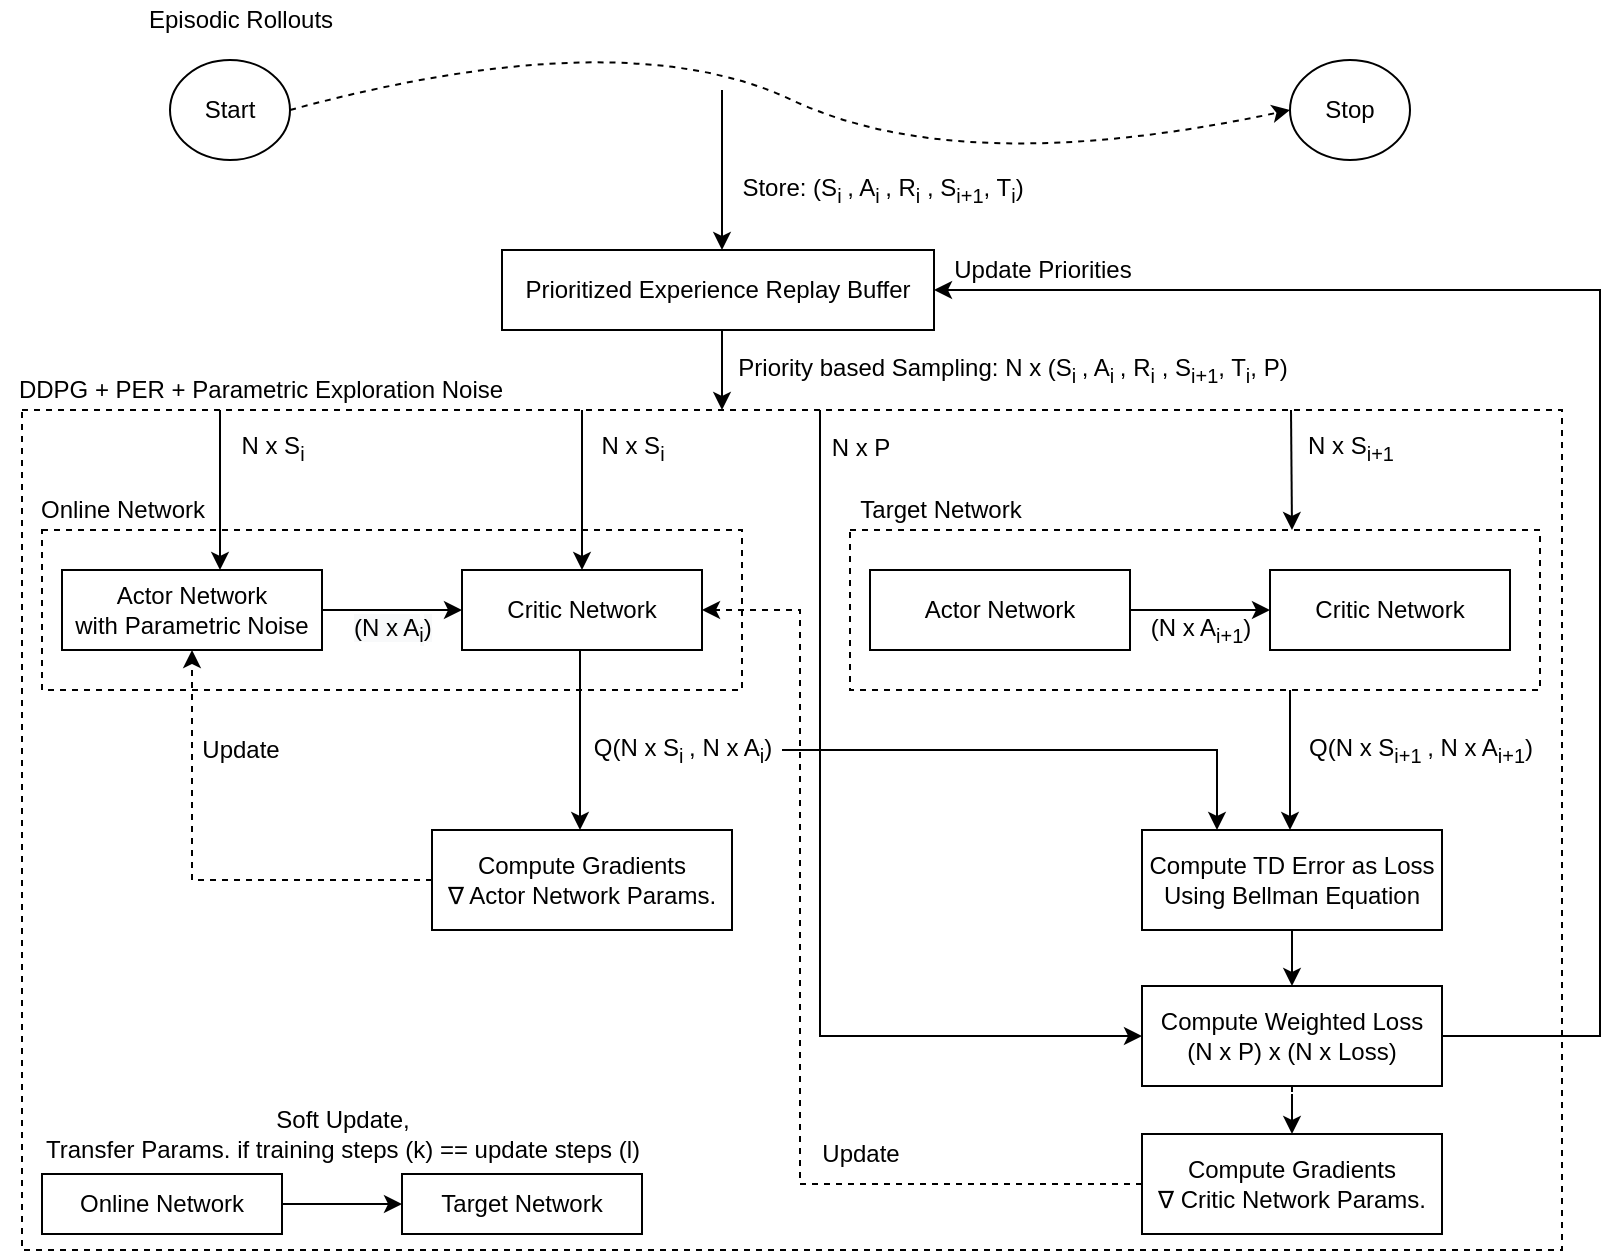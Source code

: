 <mxfile version="16.5.2" type="device"><diagram id="kTRMjmsaQn8JlxM7AO75" name="Page-1"><mxGraphModel dx="1422" dy="786" grid="1" gridSize="10" guides="1" tooltips="1" connect="1" arrows="1" fold="1" page="1" pageScale="1" pageWidth="827" pageHeight="1169" math="0" shadow="0"><root><mxCell id="0"/><mxCell id="1" parent="0"/><mxCell id="9P8VMHmREc_Mkh1Rg7YN-19" value="" style="rounded=0;whiteSpace=wrap;html=1;dashed=1;" vertex="1" parent="1"><mxGeometry x="21" y="310" width="770" height="420" as="geometry"/></mxCell><mxCell id="9P8VMHmREc_Mkh1Rg7YN-13" value="" style="rounded=0;whiteSpace=wrap;html=1;dashed=1;" vertex="1" parent="1"><mxGeometry x="31" y="370" width="350" height="80" as="geometry"/></mxCell><mxCell id="9P8VMHmREc_Mkh1Rg7YN-2" value="Episodic Rollouts" style="text;html=1;align=center;verticalAlign=middle;resizable=0;points=[];autosize=1;strokeColor=none;fillColor=none;" vertex="1" parent="1"><mxGeometry x="75" y="105" width="110" height="20" as="geometry"/></mxCell><mxCell id="9P8VMHmREc_Mkh1Rg7YN-3" value="Start" style="ellipse;whiteSpace=wrap;html=1;" vertex="1" parent="1"><mxGeometry x="95" y="135" width="60" height="50" as="geometry"/></mxCell><mxCell id="9P8VMHmREc_Mkh1Rg7YN-4" value="Stop" style="ellipse;whiteSpace=wrap;html=1;" vertex="1" parent="1"><mxGeometry x="655" y="135" width="60" height="50" as="geometry"/></mxCell><mxCell id="9P8VMHmREc_Mkh1Rg7YN-5" value="" style="curved=1;endArrow=classic;html=1;rounded=0;entryX=0;entryY=0.5;entryDx=0;entryDy=0;exitX=1;exitY=0.5;exitDx=0;exitDy=0;dashed=1;" edge="1" parent="1" source="9P8VMHmREc_Mkh1Rg7YN-3" target="9P8VMHmREc_Mkh1Rg7YN-4"><mxGeometry width="50" height="50" relative="1" as="geometry"><mxPoint x="371" y="445" as="sourcePoint"/><mxPoint x="421" y="395" as="targetPoint"/><Array as="points"><mxPoint x="321" y="115"/><mxPoint x="491" y="195"/></Array></mxGeometry></mxCell><mxCell id="9P8VMHmREc_Mkh1Rg7YN-63" style="edgeStyle=orthogonalEdgeStyle;rounded=0;orthogonalLoop=1;jettySize=auto;html=1;entryX=0;entryY=0.5;entryDx=0;entryDy=0;fontSize=12;fontColor=#000000;" edge="1" parent="1" target="9P8VMHmREc_Mkh1Rg7YN-44"><mxGeometry relative="1" as="geometry"><mxPoint x="420" y="310" as="sourcePoint"/><Array as="points"><mxPoint x="420" y="623"/></Array></mxGeometry></mxCell><mxCell id="9P8VMHmREc_Mkh1Rg7YN-6" value="Prioritized Experience Replay Buffer" style="rounded=0;whiteSpace=wrap;html=1;" vertex="1" parent="1"><mxGeometry x="261" y="230" width="216" height="40" as="geometry"/></mxCell><mxCell id="9P8VMHmREc_Mkh1Rg7YN-7" value="" style="endArrow=classic;html=1;rounded=0;" edge="1" parent="1"><mxGeometry width="50" height="50" relative="1" as="geometry"><mxPoint x="371" y="150" as="sourcePoint"/><mxPoint x="371" y="230" as="targetPoint"/></mxGeometry></mxCell><mxCell id="9P8VMHmREc_Mkh1Rg7YN-8" value="Store: (S&lt;sub&gt;i &lt;/sub&gt;, A&lt;sub&gt;i&amp;nbsp;&lt;/sub&gt;, R&lt;sub&gt;i&lt;/sub&gt; , S&lt;sub&gt;i+1&lt;/sub&gt;, T&lt;sub&gt;i&lt;/sub&gt;)" style="text;html=1;align=center;verticalAlign=middle;resizable=0;points=[];autosize=1;strokeColor=none;fillColor=none;" vertex="1" parent="1"><mxGeometry x="371" y="190" width="160" height="20" as="geometry"/></mxCell><mxCell id="9P8VMHmREc_Mkh1Rg7YN-9" value="" style="endArrow=classic;html=1;rounded=0;" edge="1" parent="1"><mxGeometry width="50" height="50" relative="1" as="geometry"><mxPoint x="371" y="270" as="sourcePoint"/><mxPoint x="371" y="310" as="targetPoint"/></mxGeometry></mxCell><mxCell id="9P8VMHmREc_Mkh1Rg7YN-10" value="Priority based Sampling: N x (S&lt;sub&gt;i &lt;/sub&gt;, A&lt;sub&gt;i&amp;nbsp;&lt;/sub&gt;, R&lt;sub&gt;i&lt;/sub&gt; , S&lt;sub&gt;i+1&lt;/sub&gt;, T&lt;sub&gt;i&lt;/sub&gt;, P)" style="text;html=1;align=center;verticalAlign=middle;resizable=0;points=[];autosize=1;strokeColor=none;fillColor=none;" vertex="1" parent="1"><mxGeometry x="371" y="280" width="290" height="20" as="geometry"/></mxCell><mxCell id="9P8VMHmREc_Mkh1Rg7YN-30" style="edgeStyle=orthogonalEdgeStyle;rounded=0;orthogonalLoop=1;jettySize=auto;html=1;exitX=1;exitY=0.5;exitDx=0;exitDy=0;" edge="1" parent="1" source="9P8VMHmREc_Mkh1Rg7YN-11" target="9P8VMHmREc_Mkh1Rg7YN-12"><mxGeometry relative="1" as="geometry"/></mxCell><mxCell id="9P8VMHmREc_Mkh1Rg7YN-11" value="Actor Network&lt;br&gt;with Parametric Noise" style="rounded=0;whiteSpace=wrap;html=1;" vertex="1" parent="1"><mxGeometry x="41" y="390" width="130" height="40" as="geometry"/></mxCell><mxCell id="9P8VMHmREc_Mkh1Rg7YN-12" value="Critic Network" style="rounded=0;whiteSpace=wrap;html=1;" vertex="1" parent="1"><mxGeometry x="241" y="390" width="120" height="40" as="geometry"/></mxCell><mxCell id="9P8VMHmREc_Mkh1Rg7YN-14" value="Online Network" style="text;html=1;align=center;verticalAlign=middle;resizable=0;points=[];autosize=1;strokeColor=none;fillColor=none;" vertex="1" parent="1"><mxGeometry x="21" y="350" width="100" height="20" as="geometry"/></mxCell><mxCell id="9P8VMHmREc_Mkh1Rg7YN-18" value="Target Network" style="text;html=1;align=center;verticalAlign=middle;resizable=0;points=[];autosize=1;strokeColor=none;fillColor=none;" vertex="1" parent="1"><mxGeometry x="430" y="350" width="100" height="20" as="geometry"/></mxCell><mxCell id="9P8VMHmREc_Mkh1Rg7YN-20" value="" style="endArrow=classic;html=1;rounded=0;" edge="1" parent="1"><mxGeometry width="50" height="50" relative="1" as="geometry"><mxPoint x="120" y="310" as="sourcePoint"/><mxPoint x="120" y="390" as="targetPoint"/></mxGeometry></mxCell><mxCell id="9P8VMHmREc_Mkh1Rg7YN-21" value="" style="endArrow=classic;html=1;rounded=0;entryX=0.5;entryY=0;entryDx=0;entryDy=0;" edge="1" parent="1" target="9P8VMHmREc_Mkh1Rg7YN-12"><mxGeometry width="50" height="50" relative="1" as="geometry"><mxPoint x="301" y="310" as="sourcePoint"/><mxPoint x="301" y="390" as="targetPoint"/></mxGeometry></mxCell><mxCell id="9P8VMHmREc_Mkh1Rg7YN-23" value="" style="endArrow=classic;html=1;rounded=0;" edge="1" parent="1"><mxGeometry width="50" height="50" relative="1" as="geometry"><mxPoint x="655.5" y="310" as="sourcePoint"/><mxPoint x="656" y="370" as="targetPoint"/></mxGeometry></mxCell><mxCell id="9P8VMHmREc_Mkh1Rg7YN-24" value="N x S&lt;sub&gt;i&lt;/sub&gt;" style="text;html=1;align=center;verticalAlign=middle;resizable=0;points=[];autosize=1;strokeColor=none;fillColor=none;" vertex="1" parent="1"><mxGeometry x="121" y="319" width="50" height="20" as="geometry"/></mxCell><mxCell id="9P8VMHmREc_Mkh1Rg7YN-25" value="N x S&lt;sub&gt;i&lt;/sub&gt;" style="text;html=1;align=center;verticalAlign=middle;resizable=0;points=[];autosize=1;strokeColor=none;fillColor=none;" vertex="1" parent="1"><mxGeometry x="301" y="319" width="50" height="20" as="geometry"/></mxCell><mxCell id="9P8VMHmREc_Mkh1Rg7YN-27" value="N x S&lt;sub&gt;i+1&lt;/sub&gt;" style="text;html=1;align=center;verticalAlign=middle;resizable=0;points=[];autosize=1;strokeColor=none;fillColor=none;" vertex="1" parent="1"><mxGeometry x="655" y="319" width="60" height="20" as="geometry"/></mxCell><mxCell id="9P8VMHmREc_Mkh1Rg7YN-32" value="" style="endArrow=classic;html=1;rounded=0;" edge="1" parent="1"><mxGeometry width="50" height="50" relative="1" as="geometry"><mxPoint x="300" y="430" as="sourcePoint"/><mxPoint x="300" y="520" as="targetPoint"/></mxGeometry></mxCell><mxCell id="9P8VMHmREc_Mkh1Rg7YN-42" style="edgeStyle=orthogonalEdgeStyle;rounded=0;orthogonalLoop=1;jettySize=auto;html=1;entryX=0.25;entryY=0;entryDx=0;entryDy=0;fontSize=12;fontColor=#000000;" edge="1" parent="1" source="9P8VMHmREc_Mkh1Rg7YN-33" target="9P8VMHmREc_Mkh1Rg7YN-41"><mxGeometry relative="1" as="geometry"/></mxCell><mxCell id="9P8VMHmREc_Mkh1Rg7YN-33" value="Q(N x S&lt;sub&gt;i&amp;nbsp;&lt;/sub&gt;, N x A&lt;sub&gt;i&lt;/sub&gt;)" style="text;html=1;align=center;verticalAlign=middle;resizable=0;points=[];autosize=1;strokeColor=none;fillColor=none;" vertex="1" parent="1"><mxGeometry x="301" y="470" width="100" height="20" as="geometry"/></mxCell><mxCell id="9P8VMHmREc_Mkh1Rg7YN-35" style="edgeStyle=orthogonalEdgeStyle;rounded=0;orthogonalLoop=1;jettySize=auto;html=1;entryX=0.5;entryY=1;entryDx=0;entryDy=0;fontSize=12;fontColor=#000000;dashed=1;" edge="1" parent="1" source="9P8VMHmREc_Mkh1Rg7YN-34" target="9P8VMHmREc_Mkh1Rg7YN-11"><mxGeometry relative="1" as="geometry"/></mxCell><mxCell id="9P8VMHmREc_Mkh1Rg7YN-34" value="Compute Gradients&lt;br&gt;&lt;span style=&quot;font-family: &amp;#34;arial&amp;#34; , sans-serif ; text-align: left&quot;&gt;&lt;font style=&quot;font-size: 12px&quot;&gt;∇ Actor Network Params.&lt;/font&gt;&lt;/span&gt;" style="rounded=0;whiteSpace=wrap;html=1;" vertex="1" parent="1"><mxGeometry x="226" y="520" width="150" height="50" as="geometry"/></mxCell><mxCell id="9P8VMHmREc_Mkh1Rg7YN-36" value="Update" style="text;html=1;align=center;verticalAlign=middle;resizable=0;points=[];autosize=1;strokeColor=none;fillColor=none;fontSize=12;fontColor=#000000;" vertex="1" parent="1"><mxGeometry x="105" y="470" width="50" height="20" as="geometry"/></mxCell><mxCell id="9P8VMHmREc_Mkh1Rg7YN-39" value="" style="endArrow=classic;html=1;rounded=0;" edge="1" parent="1"><mxGeometry width="50" height="50" relative="1" as="geometry"><mxPoint x="655" y="450" as="sourcePoint"/><mxPoint x="655" y="520" as="targetPoint"/></mxGeometry></mxCell><mxCell id="9P8VMHmREc_Mkh1Rg7YN-40" value="Q(N x S&lt;sub&gt;i+1&amp;nbsp;&lt;/sub&gt;, N x A&lt;sub&gt;i+1&lt;/sub&gt;)" style="text;html=1;align=center;verticalAlign=middle;resizable=0;points=[];autosize=1;strokeColor=none;fillColor=none;" vertex="1" parent="1"><mxGeometry x="655" y="470" width="130" height="20" as="geometry"/></mxCell><mxCell id="9P8VMHmREc_Mkh1Rg7YN-45" style="edgeStyle=orthogonalEdgeStyle;rounded=0;orthogonalLoop=1;jettySize=auto;html=1;fontSize=12;fontColor=#000000;" edge="1" parent="1" source="9P8VMHmREc_Mkh1Rg7YN-41" target="9P8VMHmREc_Mkh1Rg7YN-44"><mxGeometry relative="1" as="geometry"/></mxCell><mxCell id="9P8VMHmREc_Mkh1Rg7YN-41" value="Compute TD Error as Loss&lt;br&gt;Using Bellman Equation" style="rounded=0;whiteSpace=wrap;html=1;" vertex="1" parent="1"><mxGeometry x="581" y="520" width="150" height="50" as="geometry"/></mxCell><mxCell id="9P8VMHmREc_Mkh1Rg7YN-43" value="DDPG + PER + Parametric Exploration Noise" style="text;html=1;align=center;verticalAlign=middle;resizable=0;points=[];autosize=1;strokeColor=none;fillColor=none;fontSize=12;fontColor=#000000;" vertex="1" parent="1"><mxGeometry x="10" y="290" width="260" height="20" as="geometry"/></mxCell><mxCell id="9P8VMHmREc_Mkh1Rg7YN-54" style="edgeStyle=orthogonalEdgeStyle;rounded=0;orthogonalLoop=1;jettySize=auto;html=1;entryX=0.5;entryY=0;entryDx=0;entryDy=0;dashed=1;fontSize=12;fontColor=#000000;" edge="1" parent="1" source="9P8VMHmREc_Mkh1Rg7YN-44" target="9P8VMHmREc_Mkh1Rg7YN-52"><mxGeometry relative="1" as="geometry"/></mxCell><mxCell id="9P8VMHmREc_Mkh1Rg7YN-55" style="edgeStyle=orthogonalEdgeStyle;rounded=0;orthogonalLoop=1;jettySize=auto;html=1;entryX=1;entryY=0.5;entryDx=0;entryDy=0;fontSize=12;fontColor=#000000;" edge="1" parent="1" source="9P8VMHmREc_Mkh1Rg7YN-44" target="9P8VMHmREc_Mkh1Rg7YN-6"><mxGeometry relative="1" as="geometry"><Array as="points"><mxPoint x="810" y="623"/><mxPoint x="810" y="250"/></Array></mxGeometry></mxCell><mxCell id="9P8VMHmREc_Mkh1Rg7YN-44" value="Compute Weighted Loss&lt;br&gt;(N x P)&amp;nbsp;x (N x Loss)" style="rounded=0;whiteSpace=wrap;html=1;" vertex="1" parent="1"><mxGeometry x="581" y="598" width="150" height="50" as="geometry"/></mxCell><mxCell id="9P8VMHmREc_Mkh1Rg7YN-47" value="Update" style="text;html=1;align=center;verticalAlign=middle;resizable=0;points=[];autosize=1;strokeColor=none;fillColor=none;fontSize=12;fontColor=#000000;" vertex="1" parent="1"><mxGeometry x="415" y="672" width="50" height="20" as="geometry"/></mxCell><mxCell id="9P8VMHmREc_Mkh1Rg7YN-50" style="edgeStyle=orthogonalEdgeStyle;rounded=0;orthogonalLoop=1;jettySize=auto;html=1;entryX=0;entryY=0.5;entryDx=0;entryDy=0;fontSize=12;fontColor=#000000;" edge="1" parent="1" source="9P8VMHmREc_Mkh1Rg7YN-48" target="9P8VMHmREc_Mkh1Rg7YN-49"><mxGeometry relative="1" as="geometry"/></mxCell><mxCell id="9P8VMHmREc_Mkh1Rg7YN-48" value="Online Network" style="rounded=0;whiteSpace=wrap;html=1;labelBackgroundColor=none;fontSize=12;fontColor=#000000;" vertex="1" parent="1"><mxGeometry x="31" y="692" width="120" height="30" as="geometry"/></mxCell><mxCell id="9P8VMHmREc_Mkh1Rg7YN-49" value="Target Network" style="rounded=0;whiteSpace=wrap;html=1;labelBackgroundColor=none;fontSize=12;fontColor=#000000;" vertex="1" parent="1"><mxGeometry x="211" y="692" width="120" height="30" as="geometry"/></mxCell><mxCell id="9P8VMHmREc_Mkh1Rg7YN-51" value="Soft Update,&lt;br&gt;Transfer Params. if training steps (k) == update steps (l)" style="text;html=1;align=center;verticalAlign=middle;resizable=0;points=[];autosize=1;strokeColor=none;fillColor=none;fontSize=12;fontColor=#000000;" vertex="1" parent="1"><mxGeometry x="26" y="657" width="310" height="30" as="geometry"/></mxCell><mxCell id="9P8VMHmREc_Mkh1Rg7YN-53" style="edgeStyle=orthogonalEdgeStyle;rounded=0;orthogonalLoop=1;jettySize=auto;html=1;entryX=1;entryY=0.5;entryDx=0;entryDy=0;fontSize=12;fontColor=#000000;dashed=1;" edge="1" parent="1" source="9P8VMHmREc_Mkh1Rg7YN-52" target="9P8VMHmREc_Mkh1Rg7YN-12"><mxGeometry relative="1" as="geometry"><Array as="points"><mxPoint x="410" y="697"/><mxPoint x="410" y="410"/></Array></mxGeometry></mxCell><mxCell id="9P8VMHmREc_Mkh1Rg7YN-52" value="Compute Gradients&lt;br&gt;&lt;span style=&quot;font-family: &amp;#34;arial&amp;#34; , sans-serif ; text-align: left&quot;&gt;&lt;font style=&quot;font-size: 12px&quot;&gt;∇ Critic Network Params.&lt;/font&gt;&lt;/span&gt;" style="rounded=0;whiteSpace=wrap;html=1;" vertex="1" parent="1"><mxGeometry x="581" y="672" width="150" height="50" as="geometry"/></mxCell><mxCell id="9P8VMHmREc_Mkh1Rg7YN-56" value="Update Priorities" style="text;html=1;align=center;verticalAlign=middle;resizable=0;points=[];autosize=1;strokeColor=none;fillColor=none;fontSize=12;fontColor=#000000;" vertex="1" parent="1"><mxGeometry x="481" y="230" width="100" height="20" as="geometry"/></mxCell><mxCell id="9P8VMHmREc_Mkh1Rg7YN-57" value="" style="rounded=0;whiteSpace=wrap;html=1;dashed=1;" vertex="1" parent="1"><mxGeometry x="435" y="370" width="345" height="80" as="geometry"/></mxCell><mxCell id="9P8VMHmREc_Mkh1Rg7YN-60" style="edgeStyle=orthogonalEdgeStyle;rounded=0;orthogonalLoop=1;jettySize=auto;html=1;exitX=1;exitY=0.5;exitDx=0;exitDy=0;entryX=0;entryY=0.5;entryDx=0;entryDy=0;fontSize=12;fontColor=#000000;" edge="1" parent="1" source="9P8VMHmREc_Mkh1Rg7YN-58" target="9P8VMHmREc_Mkh1Rg7YN-59"><mxGeometry relative="1" as="geometry"/></mxCell><mxCell id="9P8VMHmREc_Mkh1Rg7YN-58" value="Actor Network" style="rounded=0;whiteSpace=wrap;html=1;" vertex="1" parent="1"><mxGeometry x="445" y="390" width="130" height="40" as="geometry"/></mxCell><mxCell id="9P8VMHmREc_Mkh1Rg7YN-59" value="Critic Network" style="rounded=0;whiteSpace=wrap;html=1;" vertex="1" parent="1"><mxGeometry x="645" y="390" width="120" height="40" as="geometry"/></mxCell><mxCell id="9P8VMHmREc_Mkh1Rg7YN-61" value="(N x A&lt;sub&gt;i+1&lt;/sub&gt;)" style="text;html=1;align=center;verticalAlign=middle;resizable=0;points=[];autosize=1;strokeColor=none;fillColor=none;fontSize=12;fontColor=#000000;" vertex="1" parent="1"><mxGeometry x="575" y="410" width="70" height="20" as="geometry"/></mxCell><mxCell id="9P8VMHmREc_Mkh1Rg7YN-62" value="&lt;span style=&quot;color: rgb(0 , 0 , 0) ; font-family: &amp;#34;helvetica&amp;#34; ; font-size: 12px ; font-style: normal ; font-weight: 400 ; letter-spacing: normal ; text-align: center ; text-indent: 0px ; text-transform: none ; word-spacing: 0px ; background-color: rgb(248 , 249 , 250) ; display: inline ; float: none&quot;&gt;(N x A&lt;/span&gt;&lt;sub style=&quot;color: rgb(0 , 0 , 0) ; font-family: &amp;#34;helvetica&amp;#34; ; font-style: normal ; font-weight: 400 ; letter-spacing: normal ; text-align: center ; text-indent: 0px ; text-transform: none ; word-spacing: 0px ; background-color: rgb(248 , 249 , 250)&quot;&gt;i&lt;/sub&gt;&lt;span style=&quot;color: rgb(0 , 0 , 0) ; font-family: &amp;#34;helvetica&amp;#34; ; font-size: 12px ; font-style: normal ; font-weight: 400 ; letter-spacing: normal ; text-align: center ; text-indent: 0px ; text-transform: none ; word-spacing: 0px ; background-color: rgb(248 , 249 , 250) ; display: inline ; float: none&quot;&gt;)&lt;/span&gt;" style="text;whiteSpace=wrap;html=1;fontSize=12;fontColor=#000000;" vertex="1" parent="1"><mxGeometry x="185" y="405" width="70" height="30" as="geometry"/></mxCell><mxCell id="9P8VMHmREc_Mkh1Rg7YN-64" value="N x P" style="text;html=1;align=center;verticalAlign=middle;resizable=0;points=[];autosize=1;strokeColor=none;fillColor=none;fontSize=12;fontColor=#000000;" vertex="1" parent="1"><mxGeometry x="420" y="319" width="40" height="20" as="geometry"/></mxCell></root></mxGraphModel></diagram></mxfile>
